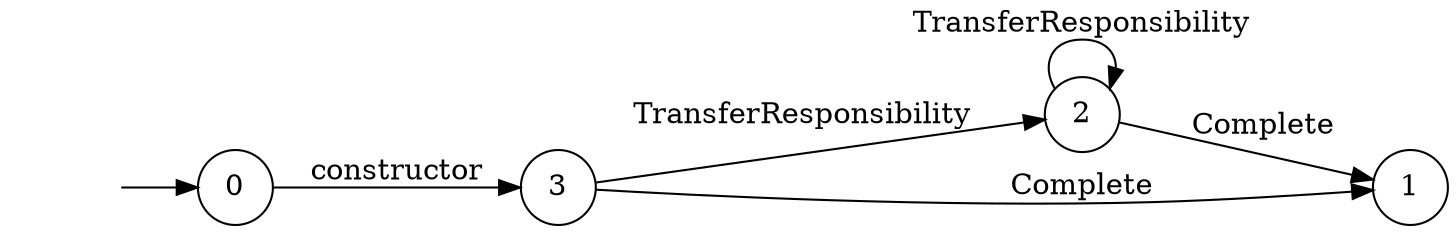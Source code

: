 digraph "Dapp-Automata-data/fuzzer/testnetdata-model-rq1/BasicProvenance/FSM-2" {
	graph [rankdir=LR]
	"" [label="" shape=plaintext]
	2 [label=2 shape=circle]
	3 [label=3 shape=circle]
	1 [label=1 shape=circle]
	0 [label=0 shape=circle]
	"" -> 0 [label=""]
	0 -> 3 [label=constructor]
	3 -> 2 [label=TransferResponsibility]
	3 -> 1 [label=Complete]
	2 -> 2 [label=TransferResponsibility]
	2 -> 1 [label=Complete]
}
